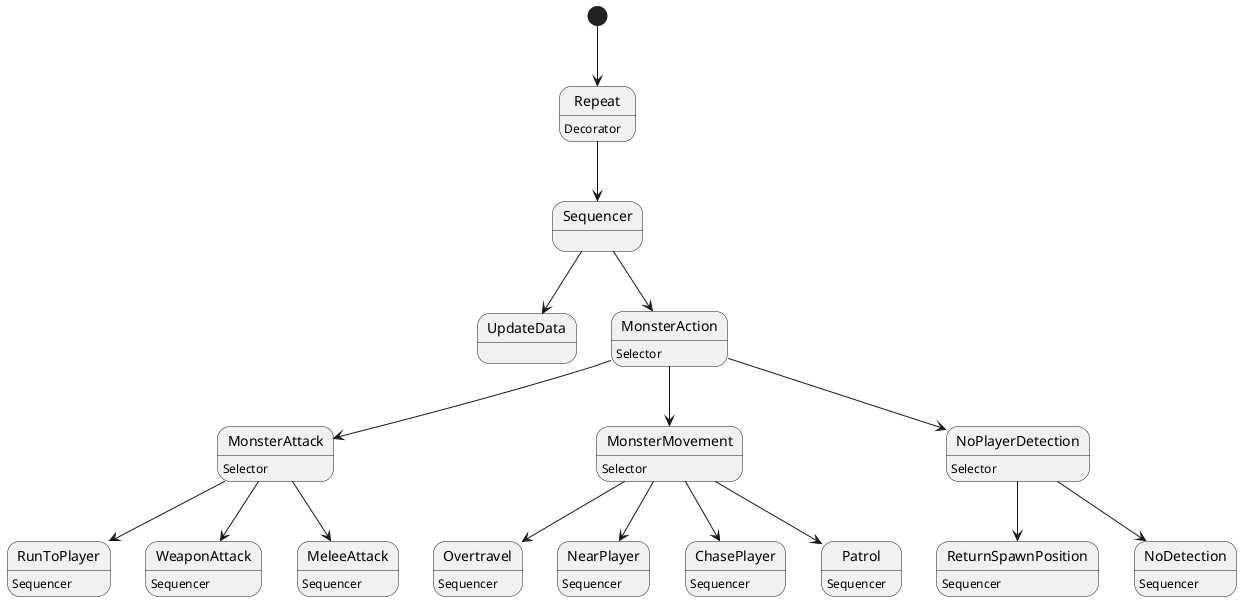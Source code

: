 @startuml

[*]-->Repeat
Repeat-->Sequencer
Repeat : Decorator
Sequencer-->UpdateData
Sequencer-->MonsterAction

'selector attack'
MonsterAction : Selector
MonsterAction-->MonsterAttack
MonsterAttack : Selector
MonsterAttack-->RunToPlayer
RunToPlayer : Sequencer
MonsterAttack-->WeaponAttack
WeaponAttack : Sequencer
MonsterAttack-->MeleeAttack
MeleeAttack : Sequencer
'selector movement'
MonsterAction-->MonsterMovement
MonsterMovement : Selector
MonsterMovement-->Overtravel
Overtravel : Sequencer
MonsterMovement-->NearPlayer
NearPlayer : Sequencer
MonsterMovement-->ChasePlayer
ChasePlayer : Sequencer
MonsterMovement-->Patrol
Patrol : Sequencer
'selector no detection'
MonsterAction-->NoPlayerDetection
NoPlayerDetection : Selector
NoPlayerDetection-->ReturnSpawnPosition
ReturnSpawnPosition : Sequencer
NoPlayerDetection-->NoDetection
NoDetection : Sequencer







@enduml